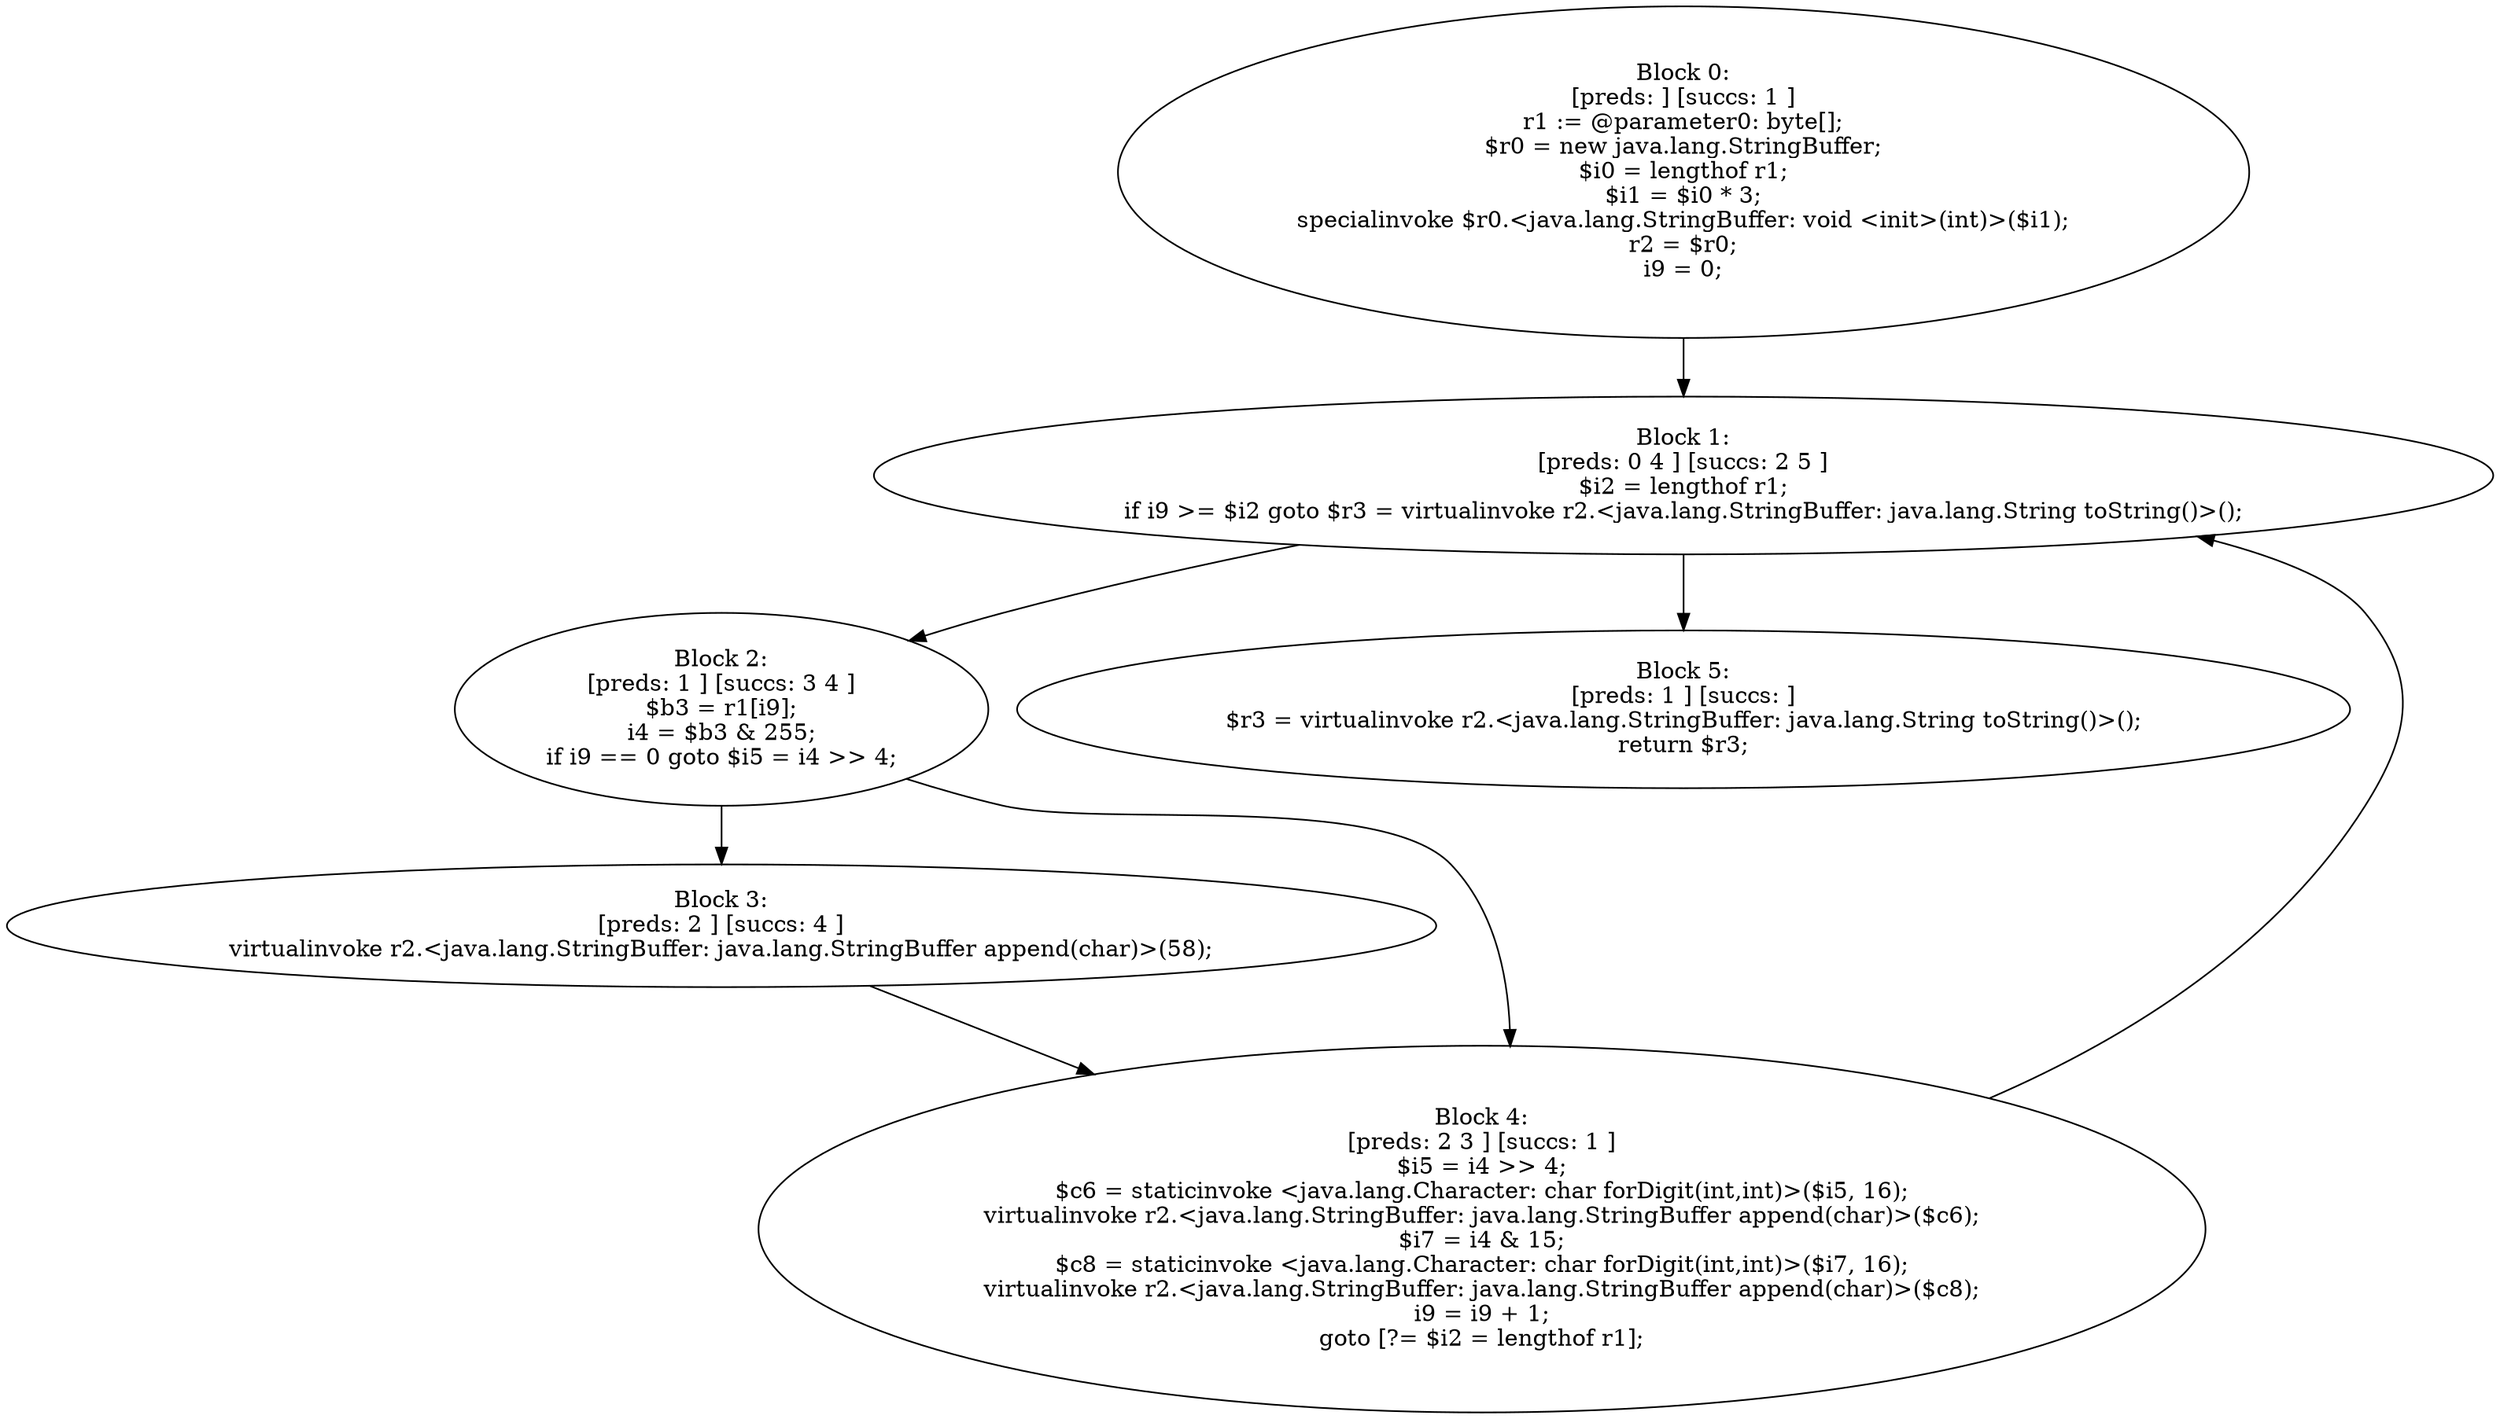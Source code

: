 digraph "unitGraph" {
    "Block 0:
[preds: ] [succs: 1 ]
r1 := @parameter0: byte[];
$r0 = new java.lang.StringBuffer;
$i0 = lengthof r1;
$i1 = $i0 * 3;
specialinvoke $r0.<java.lang.StringBuffer: void <init>(int)>($i1);
r2 = $r0;
i9 = 0;
"
    "Block 1:
[preds: 0 4 ] [succs: 2 5 ]
$i2 = lengthof r1;
if i9 >= $i2 goto $r3 = virtualinvoke r2.<java.lang.StringBuffer: java.lang.String toString()>();
"
    "Block 2:
[preds: 1 ] [succs: 3 4 ]
$b3 = r1[i9];
i4 = $b3 & 255;
if i9 == 0 goto $i5 = i4 >> 4;
"
    "Block 3:
[preds: 2 ] [succs: 4 ]
virtualinvoke r2.<java.lang.StringBuffer: java.lang.StringBuffer append(char)>(58);
"
    "Block 4:
[preds: 2 3 ] [succs: 1 ]
$i5 = i4 >> 4;
$c6 = staticinvoke <java.lang.Character: char forDigit(int,int)>($i5, 16);
virtualinvoke r2.<java.lang.StringBuffer: java.lang.StringBuffer append(char)>($c6);
$i7 = i4 & 15;
$c8 = staticinvoke <java.lang.Character: char forDigit(int,int)>($i7, 16);
virtualinvoke r2.<java.lang.StringBuffer: java.lang.StringBuffer append(char)>($c8);
i9 = i9 + 1;
goto [?= $i2 = lengthof r1];
"
    "Block 5:
[preds: 1 ] [succs: ]
$r3 = virtualinvoke r2.<java.lang.StringBuffer: java.lang.String toString()>();
return $r3;
"
    "Block 0:
[preds: ] [succs: 1 ]
r1 := @parameter0: byte[];
$r0 = new java.lang.StringBuffer;
$i0 = lengthof r1;
$i1 = $i0 * 3;
specialinvoke $r0.<java.lang.StringBuffer: void <init>(int)>($i1);
r2 = $r0;
i9 = 0;
"->"Block 1:
[preds: 0 4 ] [succs: 2 5 ]
$i2 = lengthof r1;
if i9 >= $i2 goto $r3 = virtualinvoke r2.<java.lang.StringBuffer: java.lang.String toString()>();
";
    "Block 1:
[preds: 0 4 ] [succs: 2 5 ]
$i2 = lengthof r1;
if i9 >= $i2 goto $r3 = virtualinvoke r2.<java.lang.StringBuffer: java.lang.String toString()>();
"->"Block 2:
[preds: 1 ] [succs: 3 4 ]
$b3 = r1[i9];
i4 = $b3 & 255;
if i9 == 0 goto $i5 = i4 >> 4;
";
    "Block 1:
[preds: 0 4 ] [succs: 2 5 ]
$i2 = lengthof r1;
if i9 >= $i2 goto $r3 = virtualinvoke r2.<java.lang.StringBuffer: java.lang.String toString()>();
"->"Block 5:
[preds: 1 ] [succs: ]
$r3 = virtualinvoke r2.<java.lang.StringBuffer: java.lang.String toString()>();
return $r3;
";
    "Block 2:
[preds: 1 ] [succs: 3 4 ]
$b3 = r1[i9];
i4 = $b3 & 255;
if i9 == 0 goto $i5 = i4 >> 4;
"->"Block 3:
[preds: 2 ] [succs: 4 ]
virtualinvoke r2.<java.lang.StringBuffer: java.lang.StringBuffer append(char)>(58);
";
    "Block 2:
[preds: 1 ] [succs: 3 4 ]
$b3 = r1[i9];
i4 = $b3 & 255;
if i9 == 0 goto $i5 = i4 >> 4;
"->"Block 4:
[preds: 2 3 ] [succs: 1 ]
$i5 = i4 >> 4;
$c6 = staticinvoke <java.lang.Character: char forDigit(int,int)>($i5, 16);
virtualinvoke r2.<java.lang.StringBuffer: java.lang.StringBuffer append(char)>($c6);
$i7 = i4 & 15;
$c8 = staticinvoke <java.lang.Character: char forDigit(int,int)>($i7, 16);
virtualinvoke r2.<java.lang.StringBuffer: java.lang.StringBuffer append(char)>($c8);
i9 = i9 + 1;
goto [?= $i2 = lengthof r1];
";
    "Block 3:
[preds: 2 ] [succs: 4 ]
virtualinvoke r2.<java.lang.StringBuffer: java.lang.StringBuffer append(char)>(58);
"->"Block 4:
[preds: 2 3 ] [succs: 1 ]
$i5 = i4 >> 4;
$c6 = staticinvoke <java.lang.Character: char forDigit(int,int)>($i5, 16);
virtualinvoke r2.<java.lang.StringBuffer: java.lang.StringBuffer append(char)>($c6);
$i7 = i4 & 15;
$c8 = staticinvoke <java.lang.Character: char forDigit(int,int)>($i7, 16);
virtualinvoke r2.<java.lang.StringBuffer: java.lang.StringBuffer append(char)>($c8);
i9 = i9 + 1;
goto [?= $i2 = lengthof r1];
";
    "Block 4:
[preds: 2 3 ] [succs: 1 ]
$i5 = i4 >> 4;
$c6 = staticinvoke <java.lang.Character: char forDigit(int,int)>($i5, 16);
virtualinvoke r2.<java.lang.StringBuffer: java.lang.StringBuffer append(char)>($c6);
$i7 = i4 & 15;
$c8 = staticinvoke <java.lang.Character: char forDigit(int,int)>($i7, 16);
virtualinvoke r2.<java.lang.StringBuffer: java.lang.StringBuffer append(char)>($c8);
i9 = i9 + 1;
goto [?= $i2 = lengthof r1];
"->"Block 1:
[preds: 0 4 ] [succs: 2 5 ]
$i2 = lengthof r1;
if i9 >= $i2 goto $r3 = virtualinvoke r2.<java.lang.StringBuffer: java.lang.String toString()>();
";
}
